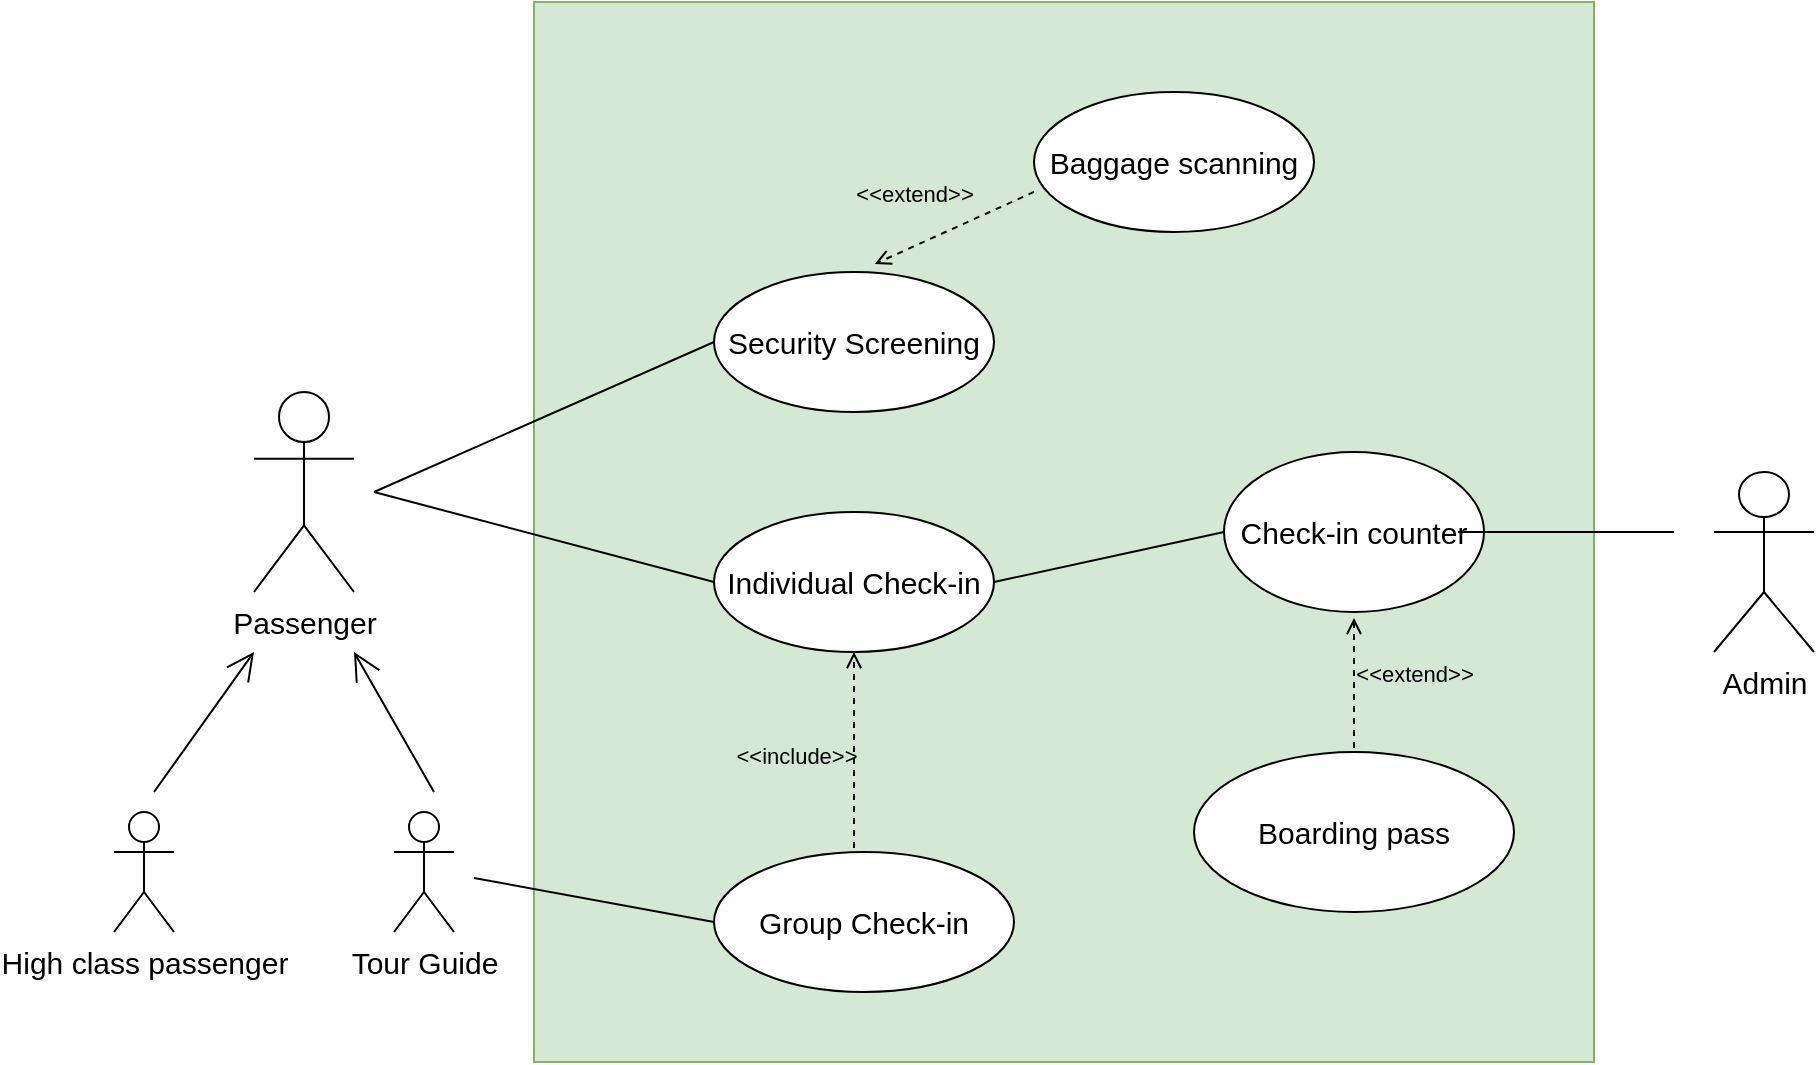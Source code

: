<mxfile version="13.8.0" type="github">
  <diagram id="ORWmDwNx3g8ZtDcgE-eq" name="Page-1">
    <mxGraphModel dx="1038" dy="1717" grid="1" gridSize="10" guides="1" tooltips="1" connect="1" arrows="1" fold="1" page="1" pageScale="1" pageWidth="850" pageHeight="1100" math="0" shadow="0">
      <root>
        <mxCell id="0" />
        <mxCell id="1" parent="0" />
        <mxCell id="_N2qR0gE1ZygfNwfR7FL-29" value="" style="whiteSpace=wrap;html=1;aspect=fixed;fillColor=#d5e8d4;strokeColor=#82b366;" vertex="1" parent="1">
          <mxGeometry x="290" y="-25" width="530" height="530" as="geometry" />
        </mxCell>
        <mxCell id="_N2qR0gE1ZygfNwfR7FL-1" value="&lt;font style=&quot;font-size: 15px&quot;&gt;Passenger&lt;/font&gt;" style="shape=umlActor;verticalLabelPosition=bottom;verticalAlign=top;html=1;" vertex="1" parent="1">
          <mxGeometry x="150" y="170" width="50" height="100" as="geometry" />
        </mxCell>
        <mxCell id="_N2qR0gE1ZygfNwfR7FL-4" value="&lt;font style=&quot;font-size: 15px&quot;&gt;Tour Guide&lt;/font&gt;" style="shape=umlActor;verticalLabelPosition=bottom;verticalAlign=top;html=1;" vertex="1" parent="1">
          <mxGeometry x="220" y="380" width="30" height="60" as="geometry" />
        </mxCell>
        <mxCell id="_N2qR0gE1ZygfNwfR7FL-5" value="&lt;font style=&quot;font-size: 15px&quot;&gt;High class passenger&lt;/font&gt;" style="shape=umlActor;verticalLabelPosition=bottom;verticalAlign=top;html=1;" vertex="1" parent="1">
          <mxGeometry x="80" y="380" width="30" height="60" as="geometry" />
        </mxCell>
        <mxCell id="_N2qR0gE1ZygfNwfR7FL-7" value="" style="endArrow=open;endFill=1;endSize=12;html=1;" edge="1" parent="1">
          <mxGeometry width="160" relative="1" as="geometry">
            <mxPoint x="100" y="370" as="sourcePoint" />
            <mxPoint x="150" y="300" as="targetPoint" />
          </mxGeometry>
        </mxCell>
        <mxCell id="_N2qR0gE1ZygfNwfR7FL-8" value="" style="endArrow=open;endFill=1;endSize=12;html=1;" edge="1" parent="1">
          <mxGeometry width="160" relative="1" as="geometry">
            <mxPoint x="240" y="370" as="sourcePoint" />
            <mxPoint x="200" y="300" as="targetPoint" />
          </mxGeometry>
        </mxCell>
        <mxCell id="_N2qR0gE1ZygfNwfR7FL-9" value="&lt;font style=&quot;font-size: 15px&quot;&gt;Individual Check-in&lt;/font&gt;" style="ellipse;whiteSpace=wrap;html=1;" vertex="1" parent="1">
          <mxGeometry x="380" y="230" width="140" height="70" as="geometry" />
        </mxCell>
        <mxCell id="_N2qR0gE1ZygfNwfR7FL-10" value="&lt;font style=&quot;font-size: 15px&quot;&gt;Security Screening&lt;/font&gt;" style="ellipse;whiteSpace=wrap;html=1;" vertex="1" parent="1">
          <mxGeometry x="380" y="110" width="140" height="70" as="geometry" />
        </mxCell>
        <mxCell id="_N2qR0gE1ZygfNwfR7FL-11" value="&lt;font style=&quot;font-size: 15px&quot;&gt;Group Check-in&lt;/font&gt;" style="ellipse;whiteSpace=wrap;html=1;" vertex="1" parent="1">
          <mxGeometry x="380" y="400" width="150" height="70" as="geometry" />
        </mxCell>
        <mxCell id="_N2qR0gE1ZygfNwfR7FL-15" value="" style="endArrow=none;html=1;entryX=0;entryY=0.5;entryDx=0;entryDy=0;" edge="1" parent="1" target="_N2qR0gE1ZygfNwfR7FL-11">
          <mxGeometry width="50" height="50" relative="1" as="geometry">
            <mxPoint x="260" y="413" as="sourcePoint" />
            <mxPoint x="350" y="440" as="targetPoint" />
          </mxGeometry>
        </mxCell>
        <mxCell id="_N2qR0gE1ZygfNwfR7FL-16" value="&amp;lt;&amp;lt;include&amp;gt;&amp;gt;" style="edgeStyle=none;html=1;endArrow=open;verticalAlign=bottom;dashed=1;labelBackgroundColor=none;entryX=0.5;entryY=1;entryDx=0;entryDy=0;" edge="1" parent="1" target="_N2qR0gE1ZygfNwfR7FL-9">
          <mxGeometry x="-0.236" y="29" width="160" relative="1" as="geometry">
            <mxPoint x="450" y="398" as="sourcePoint" />
            <mxPoint x="610" y="350" as="targetPoint" />
            <mxPoint as="offset" />
          </mxGeometry>
        </mxCell>
        <mxCell id="_N2qR0gE1ZygfNwfR7FL-17" value="" style="endArrow=none;html=1;entryX=0;entryY=0.5;entryDx=0;entryDy=0;" edge="1" parent="1" target="_N2qR0gE1ZygfNwfR7FL-10">
          <mxGeometry width="50" height="50" relative="1" as="geometry">
            <mxPoint x="210" y="220" as="sourcePoint" />
            <mxPoint x="340" y="150" as="targetPoint" />
          </mxGeometry>
        </mxCell>
        <mxCell id="_N2qR0gE1ZygfNwfR7FL-18" value="" style="endArrow=none;html=1;entryX=0;entryY=0.5;entryDx=0;entryDy=0;" edge="1" parent="1" target="_N2qR0gE1ZygfNwfR7FL-9">
          <mxGeometry width="50" height="50" relative="1" as="geometry">
            <mxPoint x="210" y="220" as="sourcePoint" />
            <mxPoint x="360" y="220" as="targetPoint" />
          </mxGeometry>
        </mxCell>
        <mxCell id="_N2qR0gE1ZygfNwfR7FL-19" value="&lt;font style=&quot;font-size: 15px&quot;&gt;Baggage scanning&lt;/font&gt;" style="ellipse;whiteSpace=wrap;html=1;" vertex="1" parent="1">
          <mxGeometry x="540" y="20" width="140" height="70" as="geometry" />
        </mxCell>
        <mxCell id="_N2qR0gE1ZygfNwfR7FL-20" value="&amp;lt;&amp;lt;extend&amp;gt;&amp;gt;" style="edgeStyle=none;html=1;endArrow=open;verticalAlign=bottom;dashed=1;labelBackgroundColor=none;exitX=0;exitY=0.714;exitDx=0;exitDy=0;exitPerimeter=0;entryX=0.574;entryY=-0.057;entryDx=0;entryDy=0;entryPerimeter=0;" edge="1" parent="1" source="_N2qR0gE1ZygfNwfR7FL-19" target="_N2qR0gE1ZygfNwfR7FL-10">
          <mxGeometry x="0.345" y="-16" width="160" relative="1" as="geometry">
            <mxPoint x="500" y="78" as="sourcePoint" />
            <mxPoint x="460" y="100" as="targetPoint" />
            <mxPoint as="offset" />
          </mxGeometry>
        </mxCell>
        <mxCell id="_N2qR0gE1ZygfNwfR7FL-21" value="&lt;font style=&quot;font-size: 15px&quot;&gt;Check-in counter&lt;/font&gt;" style="ellipse;whiteSpace=wrap;html=1;" vertex="1" parent="1">
          <mxGeometry x="635" y="200" width="130" height="80" as="geometry" />
        </mxCell>
        <mxCell id="_N2qR0gE1ZygfNwfR7FL-22" value="&lt;font style=&quot;font-size: 15px&quot;&gt;Boarding pass&lt;/font&gt;" style="ellipse;whiteSpace=wrap;html=1;" vertex="1" parent="1">
          <mxGeometry x="620" y="350" width="160" height="80" as="geometry" />
        </mxCell>
        <mxCell id="_N2qR0gE1ZygfNwfR7FL-23" value="&amp;lt;&amp;lt;extend&amp;gt;&amp;gt;" style="edgeStyle=none;html=1;endArrow=open;verticalAlign=bottom;dashed=1;labelBackgroundColor=none;" edge="1" parent="1">
          <mxGeometry x="-0.139" y="-30" width="160" relative="1" as="geometry">
            <mxPoint x="700" y="348" as="sourcePoint" />
            <mxPoint x="700" y="283" as="targetPoint" />
            <mxPoint as="offset" />
            <Array as="points">
              <mxPoint x="700" y="320" />
            </Array>
          </mxGeometry>
        </mxCell>
        <mxCell id="_N2qR0gE1ZygfNwfR7FL-25" value="&lt;font style=&quot;font-size: 15px&quot;&gt;Admin&lt;/font&gt;" style="shape=umlActor;verticalLabelPosition=bottom;verticalAlign=top;html=1;" vertex="1" parent="1">
          <mxGeometry x="880" y="210" width="50" height="90" as="geometry" />
        </mxCell>
        <mxCell id="_N2qR0gE1ZygfNwfR7FL-26" value="" style="endArrow=none;html=1;exitX=1;exitY=0.5;exitDx=0;exitDy=0;entryX=0;entryY=0.5;entryDx=0;entryDy=0;" edge="1" parent="1" source="_N2qR0gE1ZygfNwfR7FL-9" target="_N2qR0gE1ZygfNwfR7FL-21">
          <mxGeometry width="50" height="50" relative="1" as="geometry">
            <mxPoint x="550" y="280" as="sourcePoint" />
            <mxPoint x="600" y="230" as="targetPoint" />
          </mxGeometry>
        </mxCell>
        <mxCell id="_N2qR0gE1ZygfNwfR7FL-27" value="" style="endArrow=none;html=1;" edge="1" parent="1">
          <mxGeometry width="50" height="50" relative="1" as="geometry">
            <mxPoint x="752" y="240" as="sourcePoint" />
            <mxPoint x="860" y="240" as="targetPoint" />
          </mxGeometry>
        </mxCell>
      </root>
    </mxGraphModel>
  </diagram>
</mxfile>
